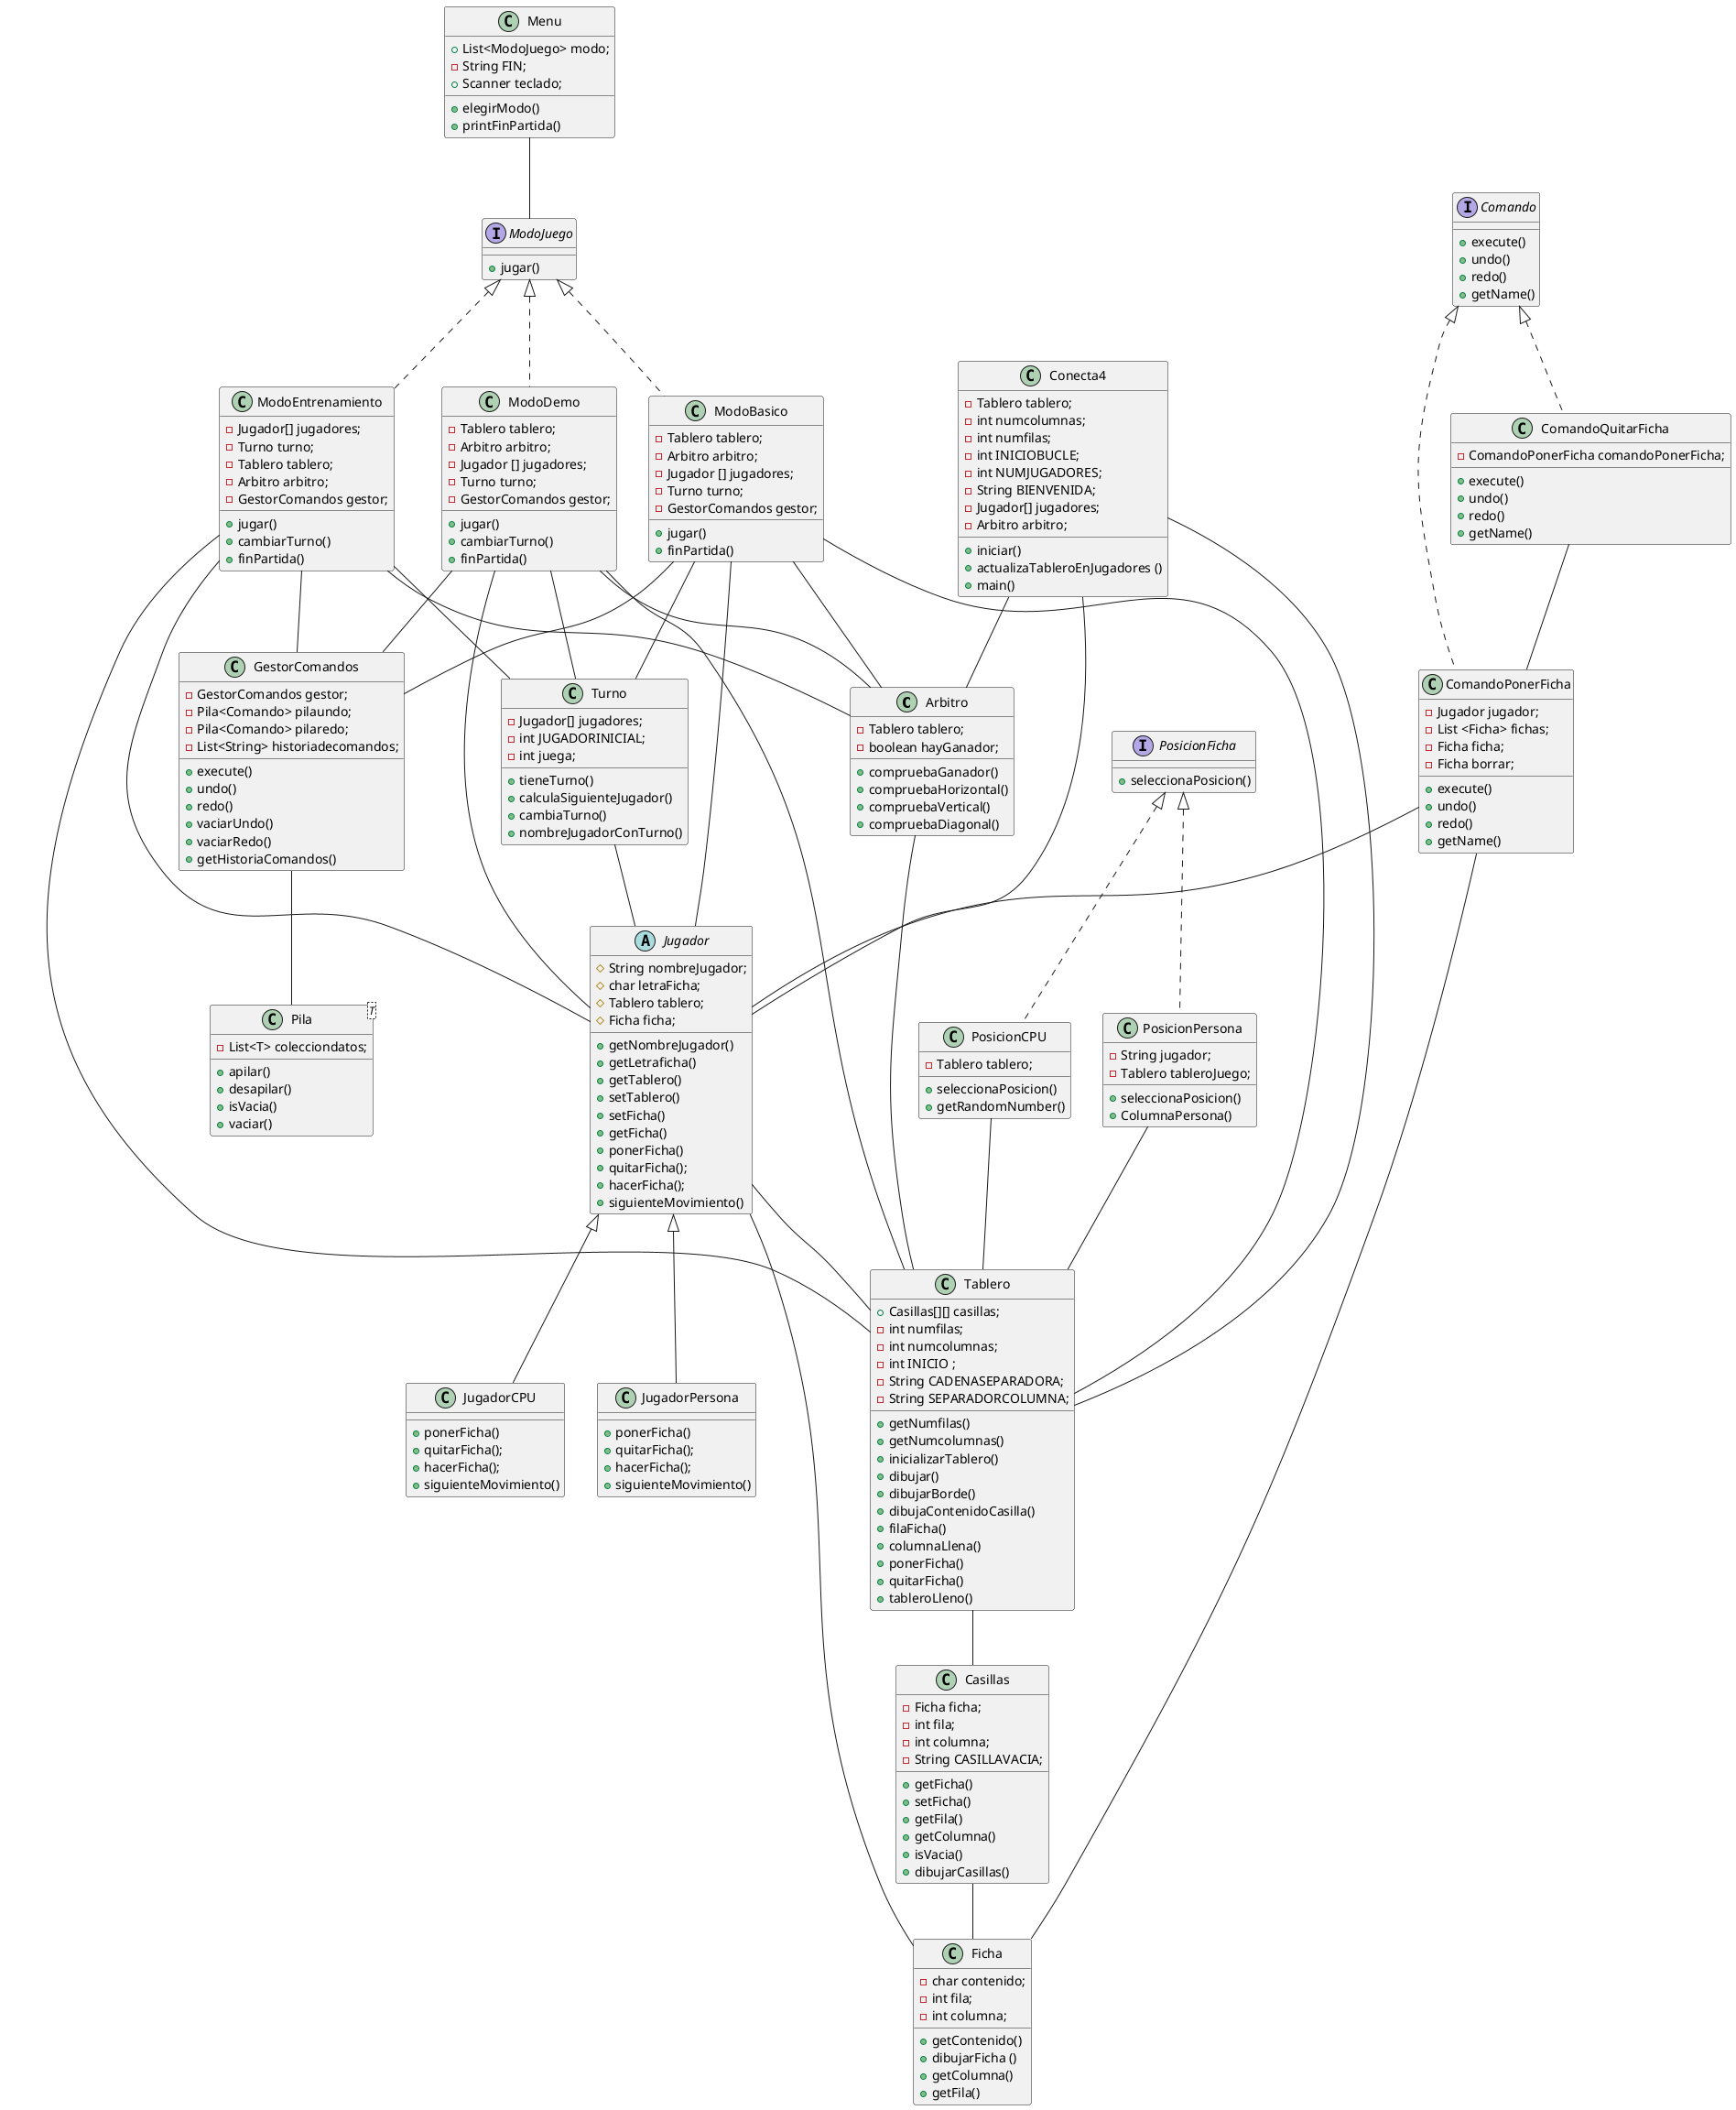 @startuml
class Arbitro{
-Tablero tablero;
-boolean hayGanador;

+compruebaGanador()
+compruebaHorizontal()
+compruebaVertical()
+compruebaDiagonal()
}

class Casillas{
-Ficha ficha;
-int fila;
-int columna;
-String CASILLAVACIA;

+getFicha()
+setFicha()
+getFila()
+getColumna()
+isVacia()
+dibujarCasillas()
}

interface Comando {
+execute()
+undo()
+redo()
+getName()
}

class ComandoPonerFicha implements Comando{
- Jugador jugador;
-List <Ficha> fichas;
-Ficha ficha;
-Ficha borrar;
+execute()
+undo()
+redo()
+getName()
}

class ComandoQuitarFicha implements Comando{
- ComandoPonerFicha comandoPonerFicha;
+execute()
+undo()
+redo()
+getName()
}

class GestorComandos {
- GestorComandos gestor;
- Pila<Comando> pilaundo;
- Pila<Comando> pilaredo;
- List<String> historiadecomandos;
+execute()
+undo()
+redo()
+vaciarUndo()
+vaciarRedo()
+getHistoriaComandos()
}

class Pila <T>{
-List<T> colecciondatos;
+apilar()
+desapilar()
+isVacia()
+vaciar()
}

class Ficha {
- char contenido;
- int fila;
- int columna;

+getContenido()
+dibujarFicha ()
+getColumna()
+getFila()
}

abstract class Jugador {
# String nombreJugador;
# char letraFicha;
# Tablero tablero;
# Ficha ficha;

+getNombreJugador()
+getLetraficha()
+getTablero()
+setTablero()
+setFicha()
+getFicha()
+ponerFicha()
+quitarFicha();
+hacerFicha();
+siguienteMovimiento()
}

class JugadorCPU extends Jugador{
+ponerFicha()
+quitarFicha();
+hacerFicha();
+siguienteMovimiento()
}

class JugadorPersona extends Jugador{
+ponerFicha()
+quitarFicha();
+hacerFicha();
+siguienteMovimiento()
}

class Menu{
+ List<ModoJuego> modo;
- String FIN;
+Scanner teclado;

+elegirModo()
+printFinPartida()
}

interface  ModoJuego{
+jugar()
}

class ModoBasico implements ModoJuego{
- Tablero tablero;
- Arbitro arbitro;
- Jugador [] jugadores;
- Turno turno;
-GestorComandos gestor;

+jugar()
+finPartida()
}

class ModoDemo implements ModoJuego{
- Tablero tablero;
- Arbitro arbitro;
- Jugador [] jugadores;
- Turno turno;
-GestorComandos gestor;

+jugar()
+cambiarTurno()
+finPartida()
}

class ModoEntrenamiento  implements ModoJuego{
- Jugador[] jugadores;
-  Turno turno;
- Tablero tablero;
- Arbitro arbitro;
-GestorComandos gestor;

+jugar()
+cambiarTurno()
+finPartida()
}

interface  PosicionFicha{
+seleccionaPosicion()
}

class PosicionCPU implements PosicionFicha{
- Tablero tablero;

+seleccionaPosicion()
+getRandomNumber()
}

class PosicionPersona   implements PosicionFicha{
- String jugador;
- Tablero tableroJuego;

+seleccionaPosicion()
+ColumnaPersona()
}

class Tablero{
+ Casillas[][] casillas;
- int numfilas;
- int numcolumnas;
- int INICIO ;
- String CADENASEPARADORA;
- String SEPARADORCOLUMNA;

+getNumfilas()
+getNumcolumnas()
+inicializarTablero()
+dibujar()
+dibujarBorde()
+dibujaContenidoCasilla()
+filaFicha()
+columnaLlena()
+ponerFicha()
+quitarFicha()
+tableroLleno()
}

class Turno{
- Jugador[] jugadores;
- int JUGADORINICIAL;
- int juega;

+tieneTurno()
+calculaSiguienteJugador()
+cambiaTurno()
+nombreJugadorConTurno()
}

class Conecta4 {
- Tablero tablero;
- int numcolumnas;
- int numfilas;
- int INICIOBUCLE;
- int NUMJUGADORES;
- String BIENVENIDA;
-  Jugador[] jugadores;
- Arbitro arbitro;

+iniciar()
+actualizaTableroEnJugadores ()
+main()
}


Arbitro--Tablero

Casillas -- Ficha

ComandoQuitarFicha -- ComandoPonerFicha

ComandoPonerFicha -- Jugador
ComandoPonerFicha -- Ficha
GestorComandos -- Pila

Jugador -- Tablero
Jugador -- Ficha

Menu -- ModoJuego

ModoBasico -- Tablero
ModoBasico -- Arbitro
ModoBasico -- Jugador
ModoBasico -- GestorComandos
ModoBasico -- Turno

ModoDemo -- Tablero
ModoDemo -- Arbitro
ModoDemo -- Jugador
ModoDemo -- GestorComandos
ModoDemo -- Turno

ModoEntrenamiento -- Tablero
ModoEntrenamiento -- Arbitro
ModoEntrenamiento -- Jugador
ModoEntrenamiento -- GestorComandos
ModoEntrenamiento -- Turno

PosicionPersona -- Tablero

PosicionCPU -- Tablero

Tablero --Casillas

Turno--Jugador

Conecta4--Tablero
Conecta4--Jugador
Conecta4--Arbitro

@enduml